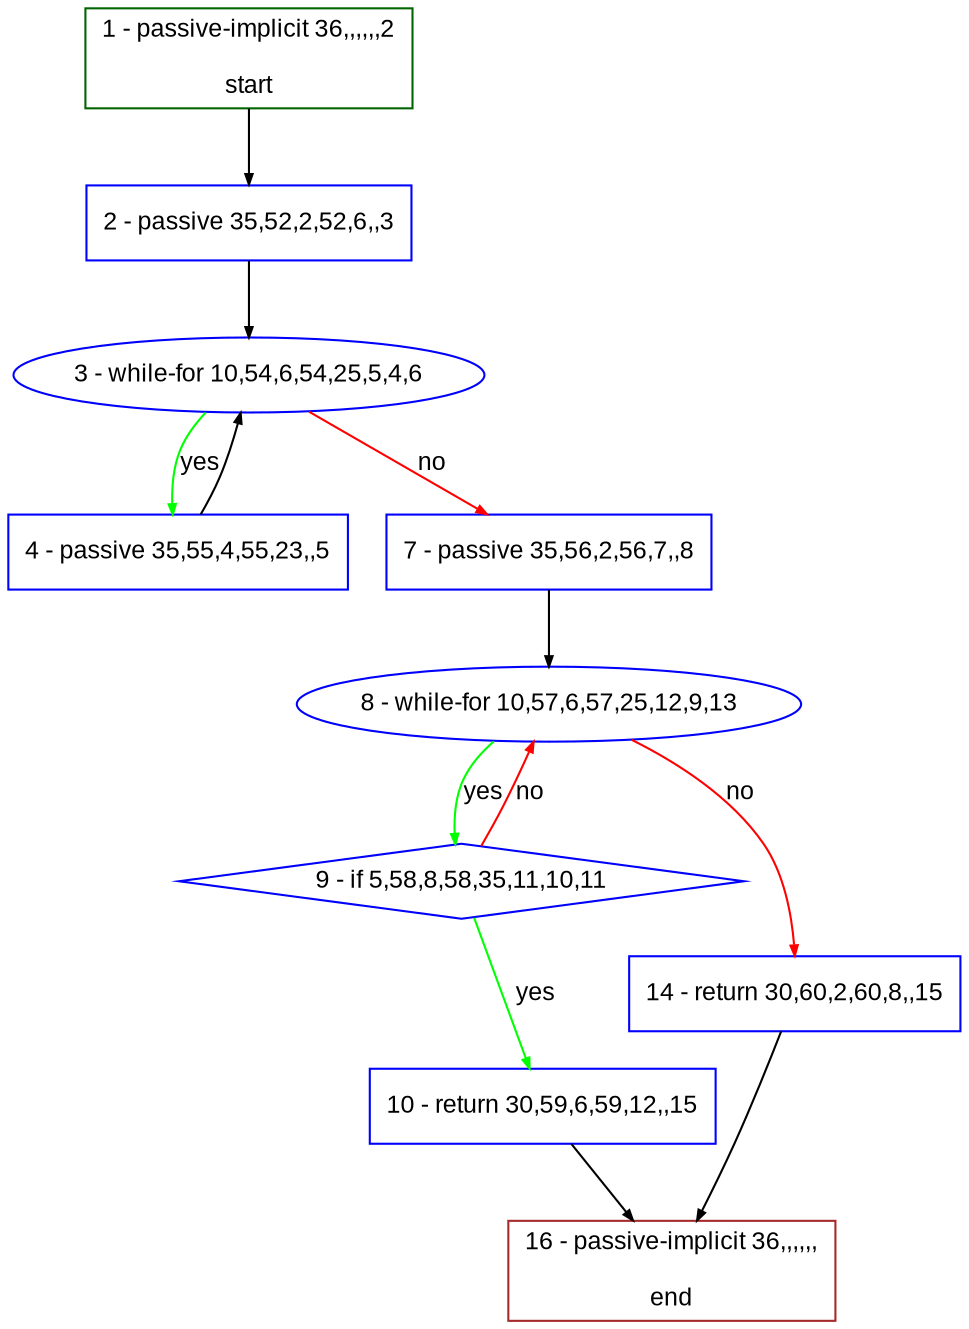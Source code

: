 digraph "" {
  graph [bgcolor="white", fillcolor="#FFFFCC", pack="true", packmode="clust", fontname="Arial", label="", fontsize="12", compound="true", style="rounded,filled"];
  node [node_initialized="no", fillcolor="white", fontname="Arial", label="", color="grey", fontsize="12", fixedsize="false", compound="true", shape="rectangle", style="filled"];
  edge [arrowtail="none", lhead="", fontcolor="black", fontname="Arial", label="", color="black", fontsize="12", arrowhead="normal", arrowsize="0.5", compound="true", ltail="", dir="forward"];
  __N1 [fillcolor="#ffffff", label="2 - passive 35,52,2,52,6,,3", color="#0000ff", shape="box", style="filled"];
  __N2 [fillcolor="#ffffff", label="1 - passive-implicit 36,,,,,,2\n\nstart", color="#006400", shape="box", style="filled"];
  __N3 [fillcolor="#ffffff", label="3 - while-for 10,54,6,54,25,5,4,6", color="#0000ff", shape="oval", style="filled"];
  __N4 [fillcolor="#ffffff", label="4 - passive 35,55,4,55,23,,5", color="#0000ff", shape="box", style="filled"];
  __N5 [fillcolor="#ffffff", label="7 - passive 35,56,2,56,7,,8", color="#0000ff", shape="box", style="filled"];
  __N6 [fillcolor="#ffffff", label="8 - while-for 10,57,6,57,25,12,9,13", color="#0000ff", shape="oval", style="filled"];
  __N7 [fillcolor="#ffffff", label="9 - if 5,58,8,58,35,11,10,11", color="#0000ff", shape="diamond", style="filled"];
  __N8 [fillcolor="#ffffff", label="14 - return 30,60,2,60,8,,15", color="#0000ff", shape="box", style="filled"];
  __N9 [fillcolor="#ffffff", label="10 - return 30,59,6,59,12,,15", color="#0000ff", shape="box", style="filled"];
  __N10 [fillcolor="#ffffff", label="16 - passive-implicit 36,,,,,,\n\nend", color="#a52a2a", shape="box", style="filled"];
  __N2 -> __N1 [arrowtail="none", color="#000000", label="", arrowhead="normal", dir="forward"];
  __N1 -> __N3 [arrowtail="none", color="#000000", label="", arrowhead="normal", dir="forward"];
  __N3 -> __N4 [arrowtail="none", color="#00ff00", label="yes", arrowhead="normal", dir="forward"];
  __N4 -> __N3 [arrowtail="none", color="#000000", label="", arrowhead="normal", dir="forward"];
  __N3 -> __N5 [arrowtail="none", color="#ff0000", label="no", arrowhead="normal", dir="forward"];
  __N5 -> __N6 [arrowtail="none", color="#000000", label="", arrowhead="normal", dir="forward"];
  __N6 -> __N7 [arrowtail="none", color="#00ff00", label="yes", arrowhead="normal", dir="forward"];
  __N7 -> __N6 [arrowtail="none", color="#ff0000", label="no", arrowhead="normal", dir="forward"];
  __N6 -> __N8 [arrowtail="none", color="#ff0000", label="no", arrowhead="normal", dir="forward"];
  __N7 -> __N9 [arrowtail="none", color="#00ff00", label="yes", arrowhead="normal", dir="forward"];
  __N9 -> __N10 [arrowtail="none", color="#000000", label="", arrowhead="normal", dir="forward"];
  __N8 -> __N10 [arrowtail="none", color="#000000", label="", arrowhead="normal", dir="forward"];
}
